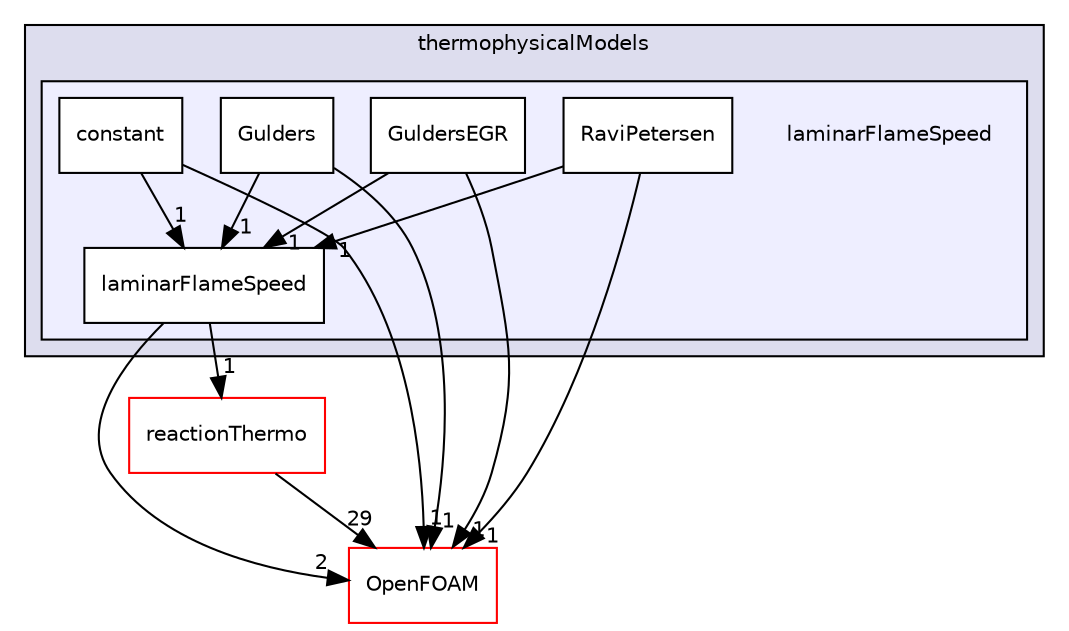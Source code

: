 digraph "src/thermophysicalModels/laminarFlameSpeed" {
  bgcolor=transparent;
  compound=true
  node [ fontsize="10", fontname="Helvetica"];
  edge [ labelfontsize="10", labelfontname="Helvetica"];
  subgraph clusterdir_2778d089ec5c4f66810b11f753867003 {
    graph [ bgcolor="#ddddee", pencolor="black", label="thermophysicalModels" fontname="Helvetica", fontsize="10", URL="dir_2778d089ec5c4f66810b11f753867003.html"]
  subgraph clusterdir_6d661017c4b82204fef6138e75f6f3ff {
    graph [ bgcolor="#eeeeff", pencolor="black", label="" URL="dir_6d661017c4b82204fef6138e75f6f3ff.html"];
    dir_6d661017c4b82204fef6138e75f6f3ff [shape=plaintext label="laminarFlameSpeed"];
    dir_d3fa9e4929c419f60ad52bae8864149b [shape=box label="constant" color="black" fillcolor="white" style="filled" URL="dir_d3fa9e4929c419f60ad52bae8864149b.html"];
    dir_aca4362ab8a3de3d186cac1b44e4c459 [shape=box label="Gulders" color="black" fillcolor="white" style="filled" URL="dir_aca4362ab8a3de3d186cac1b44e4c459.html"];
    dir_33a76002c0de3fe7cc74831864ccc6ed [shape=box label="GuldersEGR" color="black" fillcolor="white" style="filled" URL="dir_33a76002c0de3fe7cc74831864ccc6ed.html"];
    dir_08ad899c819d975677367bc53f0e0c69 [shape=box label="laminarFlameSpeed" color="black" fillcolor="white" style="filled" URL="dir_08ad899c819d975677367bc53f0e0c69.html"];
    dir_fda1aec81854a6435d844f981927aa11 [shape=box label="RaviPetersen" color="black" fillcolor="white" style="filled" URL="dir_fda1aec81854a6435d844f981927aa11.html"];
  }
  }
  dir_c5473ff19b20e6ec4dfe5c310b3778a8 [shape=box label="OpenFOAM" color="red" URL="dir_c5473ff19b20e6ec4dfe5c310b3778a8.html"];
  dir_87c7a4a86ffb283740ec390ea55551cb [shape=box label="reactionThermo" color="red" URL="dir_87c7a4a86ffb283740ec390ea55551cb.html"];
  dir_fda1aec81854a6435d844f981927aa11->dir_08ad899c819d975677367bc53f0e0c69 [headlabel="1", labeldistance=1.5 headhref="dir_002813_002812.html"];
  dir_fda1aec81854a6435d844f981927aa11->dir_c5473ff19b20e6ec4dfe5c310b3778a8 [headlabel="1", labeldistance=1.5 headhref="dir_002813_001898.html"];
  dir_aca4362ab8a3de3d186cac1b44e4c459->dir_08ad899c819d975677367bc53f0e0c69 [headlabel="1", labeldistance=1.5 headhref="dir_002810_002812.html"];
  dir_aca4362ab8a3de3d186cac1b44e4c459->dir_c5473ff19b20e6ec4dfe5c310b3778a8 [headlabel="1", labeldistance=1.5 headhref="dir_002810_001898.html"];
  dir_08ad899c819d975677367bc53f0e0c69->dir_c5473ff19b20e6ec4dfe5c310b3778a8 [headlabel="2", labeldistance=1.5 headhref="dir_002812_001898.html"];
  dir_08ad899c819d975677367bc53f0e0c69->dir_87c7a4a86ffb283740ec390ea55551cb [headlabel="1", labeldistance=1.5 headhref="dir_002812_002890.html"];
  dir_33a76002c0de3fe7cc74831864ccc6ed->dir_08ad899c819d975677367bc53f0e0c69 [headlabel="1", labeldistance=1.5 headhref="dir_002811_002812.html"];
  dir_33a76002c0de3fe7cc74831864ccc6ed->dir_c5473ff19b20e6ec4dfe5c310b3778a8 [headlabel="1", labeldistance=1.5 headhref="dir_002811_001898.html"];
  dir_87c7a4a86ffb283740ec390ea55551cb->dir_c5473ff19b20e6ec4dfe5c310b3778a8 [headlabel="29", labeldistance=1.5 headhref="dir_002890_001898.html"];
  dir_d3fa9e4929c419f60ad52bae8864149b->dir_08ad899c819d975677367bc53f0e0c69 [headlabel="1", labeldistance=1.5 headhref="dir_002809_002812.html"];
  dir_d3fa9e4929c419f60ad52bae8864149b->dir_c5473ff19b20e6ec4dfe5c310b3778a8 [headlabel="1", labeldistance=1.5 headhref="dir_002809_001898.html"];
}
